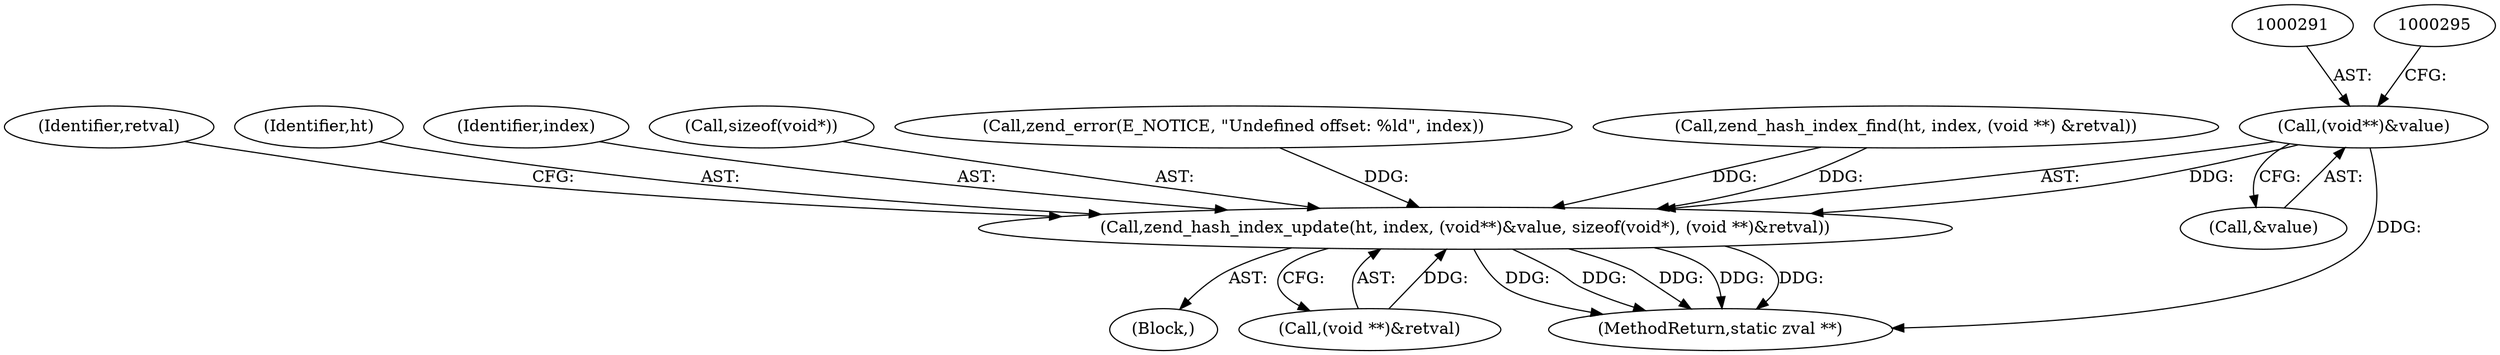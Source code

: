 digraph "0_php-src_ecb7f58a069be0dec4a6131b6351a761f808f22e?w=1_0@pointer" {
"1000290" [label="(Call,(void**)&value)"];
"1000287" [label="(Call,zend_hash_index_update(ht, index, (void**)&value, sizeof(void*), (void **)&retval))"];
"1000301" [label="(Identifier,retval)"];
"1000288" [label="(Identifier,ht)"];
"1000290" [label="(Call,(void**)&value)"];
"1000296" [label="(Call,(void **)&retval)"];
"1000283" [label="(Block,)"];
"1000289" [label="(Identifier,index)"];
"1000294" [label="(Call,sizeof(void*))"];
"1000292" [label="(Call,&value)"];
"1000321" [label="(MethodReturn,static zval **)"];
"1000278" [label="(Call,zend_error(E_NOTICE, \"Undefined offset: %ld\", index))"];
"1000252" [label="(Call,zend_hash_index_find(ht, index, (void **) &retval))"];
"1000287" [label="(Call,zend_hash_index_update(ht, index, (void**)&value, sizeof(void*), (void **)&retval))"];
"1000290" -> "1000287"  [label="AST: "];
"1000290" -> "1000292"  [label="CFG: "];
"1000291" -> "1000290"  [label="AST: "];
"1000292" -> "1000290"  [label="AST: "];
"1000295" -> "1000290"  [label="CFG: "];
"1000290" -> "1000321"  [label="DDG: "];
"1000290" -> "1000287"  [label="DDG: "];
"1000287" -> "1000283"  [label="AST: "];
"1000287" -> "1000296"  [label="CFG: "];
"1000288" -> "1000287"  [label="AST: "];
"1000289" -> "1000287"  [label="AST: "];
"1000294" -> "1000287"  [label="AST: "];
"1000296" -> "1000287"  [label="AST: "];
"1000301" -> "1000287"  [label="CFG: "];
"1000287" -> "1000321"  [label="DDG: "];
"1000287" -> "1000321"  [label="DDG: "];
"1000287" -> "1000321"  [label="DDG: "];
"1000287" -> "1000321"  [label="DDG: "];
"1000287" -> "1000321"  [label="DDG: "];
"1000252" -> "1000287"  [label="DDG: "];
"1000252" -> "1000287"  [label="DDG: "];
"1000278" -> "1000287"  [label="DDG: "];
"1000296" -> "1000287"  [label="DDG: "];
}

